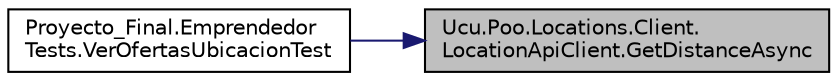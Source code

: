 digraph "Ucu.Poo.Locations.Client.LocationApiClient.GetDistanceAsync"
{
 // INTERACTIVE_SVG=YES
 // LATEX_PDF_SIZE
  edge [fontname="Helvetica",fontsize="10",labelfontname="Helvetica",labelfontsize="10"];
  node [fontname="Helvetica",fontsize="10",shape=record];
  rankdir="RL";
  Node1 [label="Ucu.Poo.Locations.Client.\lLocationApiClient.GetDistanceAsync",height=0.2,width=0.4,color="black", fillcolor="grey75", style="filled", fontcolor="black",tooltip="Obtiene la distancia entre dos coordenadas."];
  Node1 -> Node2 [dir="back",color="midnightblue",fontsize="10",style="solid",fontname="Helvetica"];
  Node2 [label="Proyecto_Final.Emprendedor\lTests.VerOfertasUbicacionTest",height=0.2,width=0.4,color="black", fillcolor="white", style="filled",URL="$classProyecto__Final_1_1EmprendedorTests.html#a630e03b85b3cfc5675f8bfef82d7fb48",tooltip="Prueba que se buscan correctamente las ofertas según ."];
}
